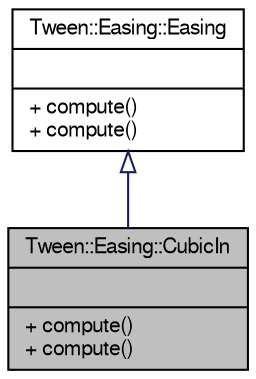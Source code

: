 digraph "Tween::Easing::CubicIn"
{
  bgcolor="transparent";
  edge [fontname="FreeSans",fontsize="10",labelfontname="FreeSans",labelfontsize="10"];
  node [fontname="FreeSans",fontsize="10",shape=record];
  Node1 [label="{Tween::Easing::CubicIn\n||+ compute()\l+ compute()\l}",height=0.2,width=0.4,color="black", fillcolor="grey75", style="filled" fontcolor="black"];
  Node2 -> Node1 [dir="back",color="midnightblue",fontsize="10",style="solid",arrowtail="onormal",fontname="FreeSans"];
  Node2 [label="{Tween::Easing::Easing\n||+ compute()\l+ compute()\l}",height=0.2,width=0.4,color="black",URL="$d2/d1c/classTween_1_1Easing_1_1Easing.html"];
}
